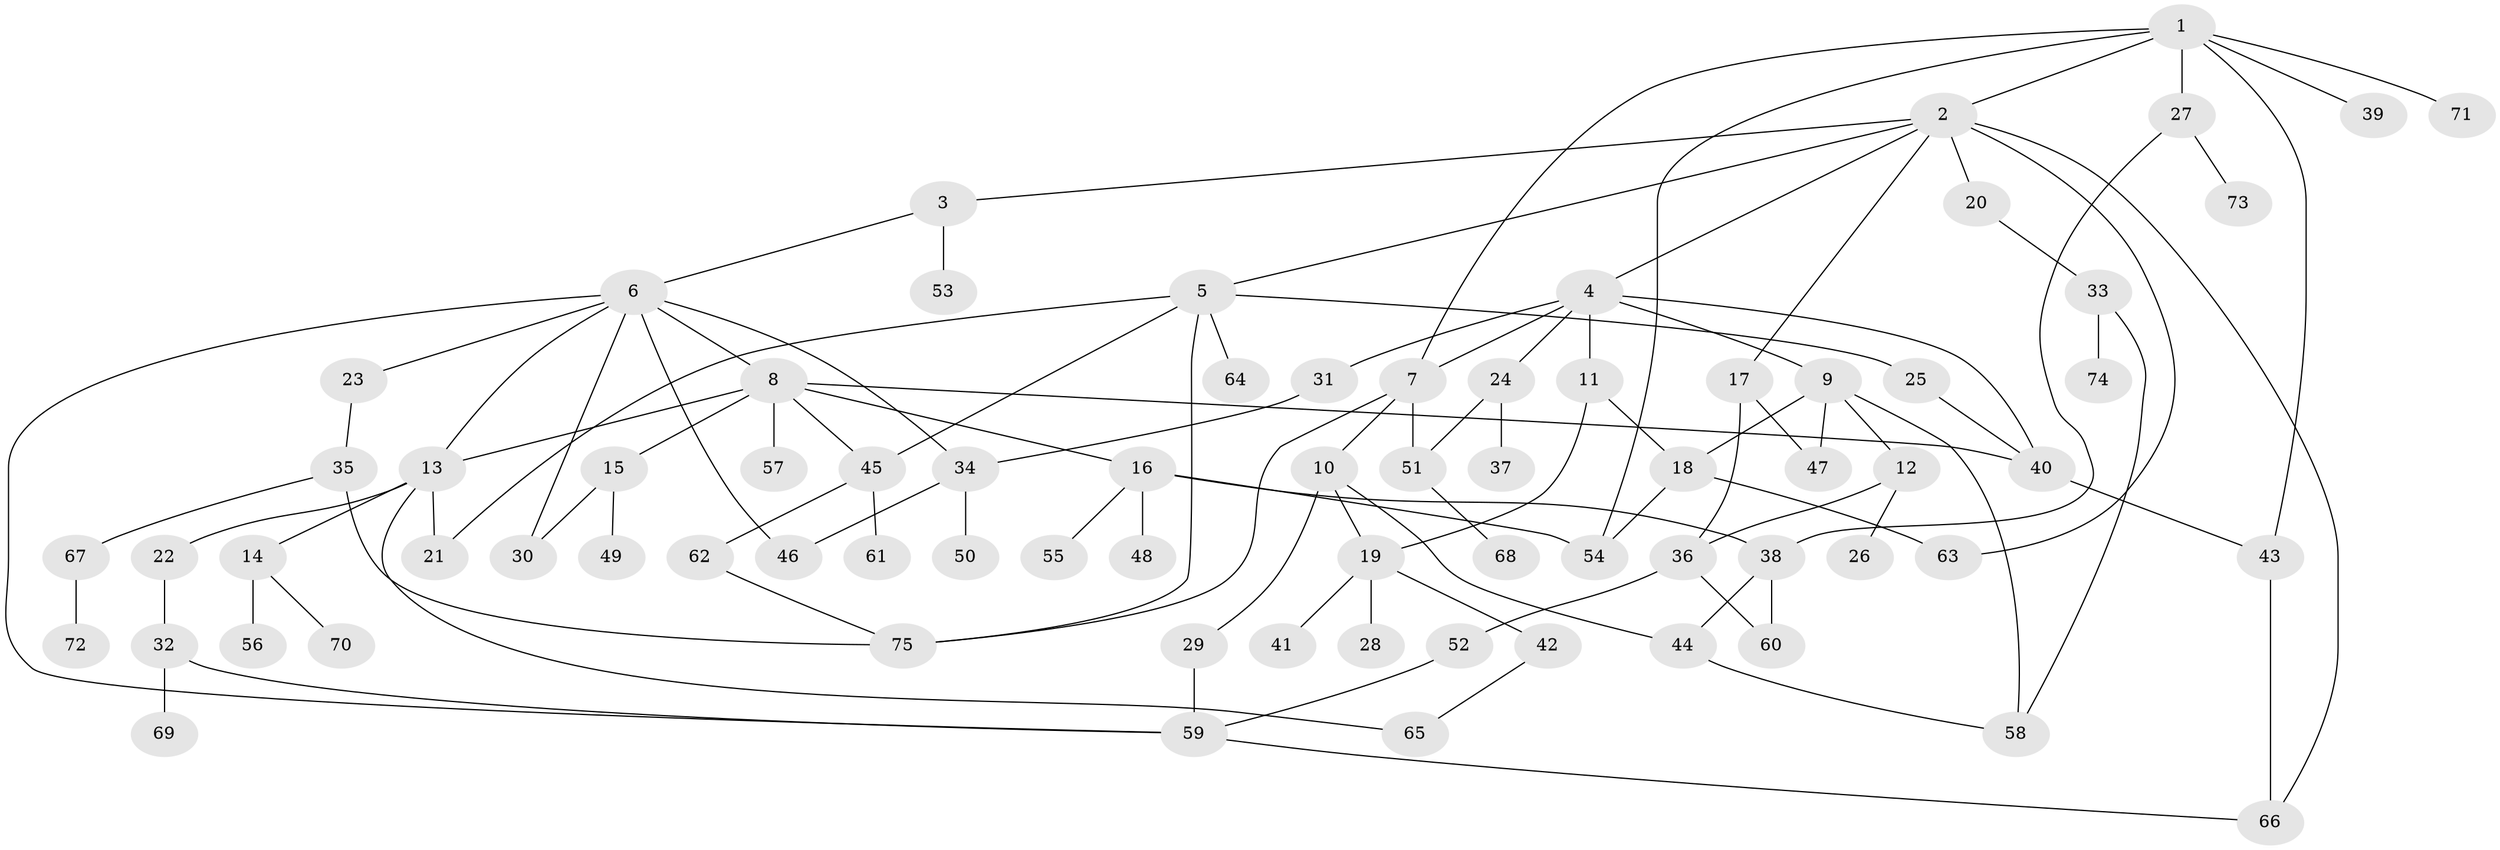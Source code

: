 // Generated by graph-tools (version 1.1) at 2025/13/03/09/25 04:13:23]
// undirected, 75 vertices, 106 edges
graph export_dot {
graph [start="1"]
  node [color=gray90,style=filled];
  1;
  2;
  3;
  4;
  5;
  6;
  7;
  8;
  9;
  10;
  11;
  12;
  13;
  14;
  15;
  16;
  17;
  18;
  19;
  20;
  21;
  22;
  23;
  24;
  25;
  26;
  27;
  28;
  29;
  30;
  31;
  32;
  33;
  34;
  35;
  36;
  37;
  38;
  39;
  40;
  41;
  42;
  43;
  44;
  45;
  46;
  47;
  48;
  49;
  50;
  51;
  52;
  53;
  54;
  55;
  56;
  57;
  58;
  59;
  60;
  61;
  62;
  63;
  64;
  65;
  66;
  67;
  68;
  69;
  70;
  71;
  72;
  73;
  74;
  75;
  1 -- 2;
  1 -- 7;
  1 -- 27;
  1 -- 39;
  1 -- 43;
  1 -- 54;
  1 -- 71;
  2 -- 3;
  2 -- 4;
  2 -- 5;
  2 -- 17;
  2 -- 20;
  2 -- 66;
  2 -- 63;
  3 -- 6;
  3 -- 53;
  4 -- 9;
  4 -- 11;
  4 -- 24;
  4 -- 31;
  4 -- 40;
  4 -- 7;
  5 -- 21;
  5 -- 25;
  5 -- 45;
  5 -- 64;
  5 -- 75;
  6 -- 8;
  6 -- 23;
  6 -- 30;
  6 -- 46;
  6 -- 59;
  6 -- 13;
  6 -- 34;
  7 -- 10;
  7 -- 51;
  7 -- 75;
  8 -- 13;
  8 -- 15;
  8 -- 16;
  8 -- 57;
  8 -- 45;
  8 -- 40;
  9 -- 12;
  9 -- 18;
  9 -- 47;
  9 -- 58;
  10 -- 19;
  10 -- 29;
  10 -- 44;
  11 -- 19;
  11 -- 18;
  12 -- 26;
  12 -- 36;
  13 -- 14;
  13 -- 22;
  13 -- 65;
  13 -- 21;
  14 -- 56;
  14 -- 70;
  15 -- 49;
  15 -- 30;
  16 -- 48;
  16 -- 55;
  16 -- 38;
  16 -- 54;
  17 -- 36;
  17 -- 47;
  18 -- 63;
  18 -- 54;
  19 -- 28;
  19 -- 41;
  19 -- 42;
  20 -- 33;
  22 -- 32;
  23 -- 35;
  24 -- 37;
  24 -- 51;
  25 -- 40;
  27 -- 38;
  27 -- 73;
  29 -- 59;
  31 -- 34;
  32 -- 69;
  32 -- 59;
  33 -- 58;
  33 -- 74;
  34 -- 50;
  34 -- 46;
  35 -- 67;
  35 -- 75;
  36 -- 52;
  36 -- 60;
  38 -- 60;
  38 -- 44;
  40 -- 43;
  42 -- 65;
  43 -- 66;
  44 -- 58;
  45 -- 61;
  45 -- 62;
  51 -- 68;
  52 -- 59;
  59 -- 66;
  62 -- 75;
  67 -- 72;
}
